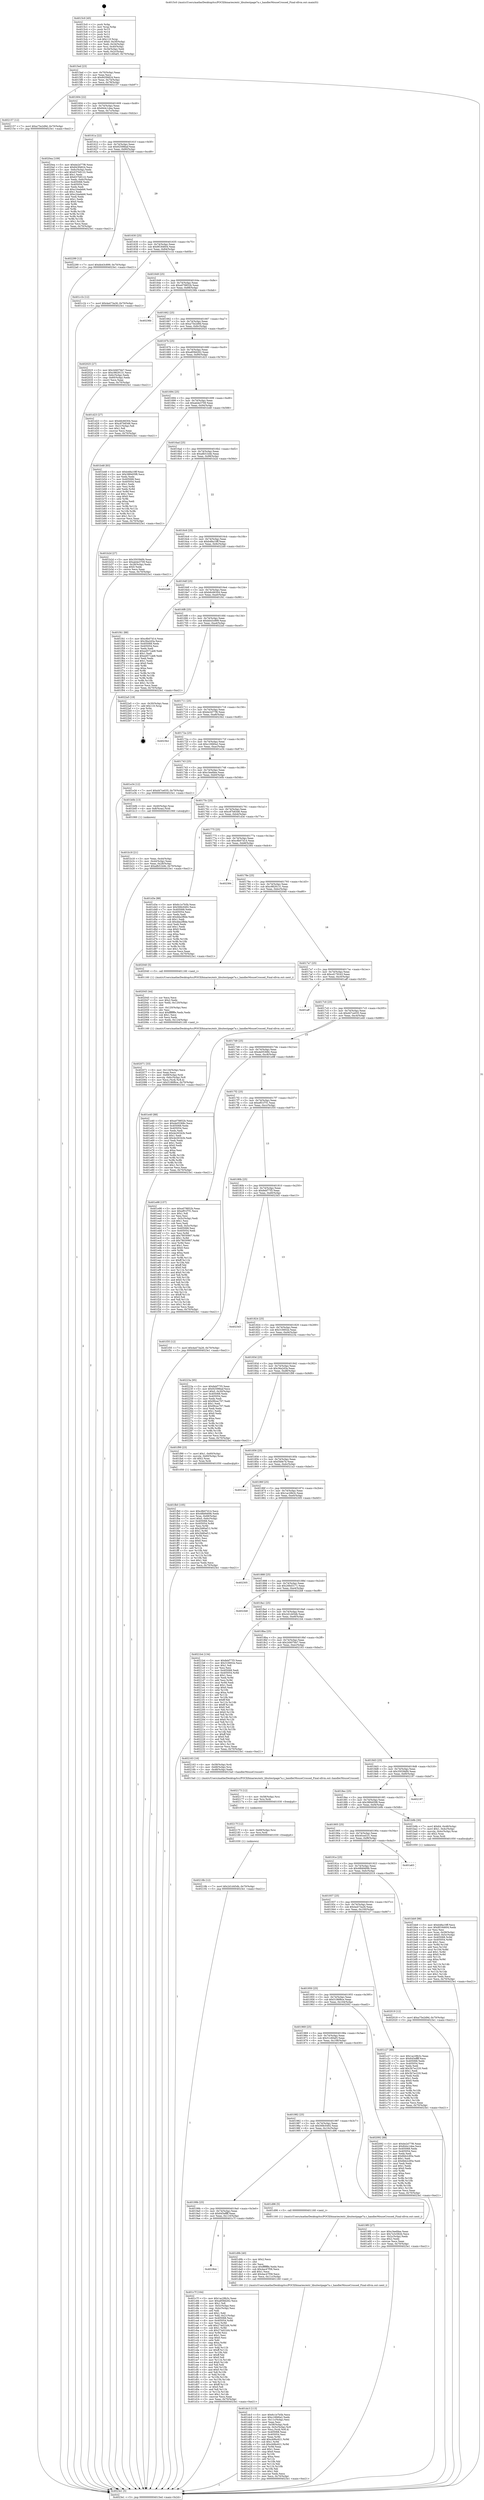 digraph "0x4015c0" {
  label = "0x4015c0 (/mnt/c/Users/mathe/Desktop/tcc/POCII/binaries/extr_libuitestpage7a.c_handlerMouseCrossed_Final-ollvm.out::main(0))"
  labelloc = "t"
  node[shape=record]

  Entry [label="",width=0.3,height=0.3,shape=circle,fillcolor=black,style=filled]
  "0x4015ed" [label="{
     0x4015ed [23]\l
     | [instrs]\l
     &nbsp;&nbsp;0x4015ed \<+3\>: mov -0x70(%rbp),%eax\l
     &nbsp;&nbsp;0x4015f0 \<+2\>: mov %eax,%ecx\l
     &nbsp;&nbsp;0x4015f2 \<+6\>: sub $0x843f4824,%ecx\l
     &nbsp;&nbsp;0x4015f8 \<+3\>: mov %eax,-0x74(%rbp)\l
     &nbsp;&nbsp;0x4015fb \<+3\>: mov %ecx,-0x78(%rbp)\l
     &nbsp;&nbsp;0x4015fe \<+6\>: je 0000000000402157 \<main+0xb97\>\l
  }"]
  "0x402157" [label="{
     0x402157 [12]\l
     | [instrs]\l
     &nbsp;&nbsp;0x402157 \<+7\>: movl $0xa75e2d9d,-0x70(%rbp)\l
     &nbsp;&nbsp;0x40215e \<+5\>: jmp 00000000004023e1 \<main+0xe21\>\l
  }"]
  "0x401604" [label="{
     0x401604 [22]\l
     | [instrs]\l
     &nbsp;&nbsp;0x401604 \<+5\>: jmp 0000000000401609 \<main+0x49\>\l
     &nbsp;&nbsp;0x401609 \<+3\>: mov -0x74(%rbp),%eax\l
     &nbsp;&nbsp;0x40160c \<+5\>: sub $0x844c1dea,%eax\l
     &nbsp;&nbsp;0x401611 \<+3\>: mov %eax,-0x7c(%rbp)\l
     &nbsp;&nbsp;0x401614 \<+6\>: je 00000000004020ea \<main+0xb2a\>\l
  }"]
  Exit [label="",width=0.3,height=0.3,shape=circle,fillcolor=black,style=filled,peripheries=2]
  "0x4020ea" [label="{
     0x4020ea [109]\l
     | [instrs]\l
     &nbsp;&nbsp;0x4020ea \<+5\>: mov $0xbe2d77f6,%eax\l
     &nbsp;&nbsp;0x4020ef \<+5\>: mov $0x843f4824,%ecx\l
     &nbsp;&nbsp;0x4020f4 \<+3\>: mov -0x6c(%rbp),%edx\l
     &nbsp;&nbsp;0x4020f7 \<+6\>: add $0x637b9122,%edx\l
     &nbsp;&nbsp;0x4020fd \<+3\>: add $0x1,%edx\l
     &nbsp;&nbsp;0x402100 \<+6\>: sub $0x637b9122,%edx\l
     &nbsp;&nbsp;0x402106 \<+3\>: mov %edx,-0x6c(%rbp)\l
     &nbsp;&nbsp;0x402109 \<+7\>: mov 0x405068,%edx\l
     &nbsp;&nbsp;0x402110 \<+7\>: mov 0x405054,%esi\l
     &nbsp;&nbsp;0x402117 \<+2\>: mov %edx,%edi\l
     &nbsp;&nbsp;0x402119 \<+6\>: sub $0xc24adeb6,%edi\l
     &nbsp;&nbsp;0x40211f \<+3\>: sub $0x1,%edi\l
     &nbsp;&nbsp;0x402122 \<+6\>: add $0xc24adeb6,%edi\l
     &nbsp;&nbsp;0x402128 \<+3\>: imul %edi,%edx\l
     &nbsp;&nbsp;0x40212b \<+3\>: and $0x1,%edx\l
     &nbsp;&nbsp;0x40212e \<+3\>: cmp $0x0,%edx\l
     &nbsp;&nbsp;0x402131 \<+4\>: sete %r8b\l
     &nbsp;&nbsp;0x402135 \<+3\>: cmp $0xa,%esi\l
     &nbsp;&nbsp;0x402138 \<+4\>: setl %r9b\l
     &nbsp;&nbsp;0x40213c \<+3\>: mov %r8b,%r10b\l
     &nbsp;&nbsp;0x40213f \<+3\>: and %r9b,%r10b\l
     &nbsp;&nbsp;0x402142 \<+3\>: xor %r9b,%r8b\l
     &nbsp;&nbsp;0x402145 \<+3\>: or %r8b,%r10b\l
     &nbsp;&nbsp;0x402148 \<+4\>: test $0x1,%r10b\l
     &nbsp;&nbsp;0x40214c \<+3\>: cmovne %ecx,%eax\l
     &nbsp;&nbsp;0x40214f \<+3\>: mov %eax,-0x70(%rbp)\l
     &nbsp;&nbsp;0x402152 \<+5\>: jmp 00000000004023e1 \<main+0xe21\>\l
  }"]
  "0x40161a" [label="{
     0x40161a [22]\l
     | [instrs]\l
     &nbsp;&nbsp;0x40161a \<+5\>: jmp 000000000040161f \<main+0x5f\>\l
     &nbsp;&nbsp;0x40161f \<+3\>: mov -0x74(%rbp),%eax\l
     &nbsp;&nbsp;0x401622 \<+5\>: sub $0x92598baf,%eax\l
     &nbsp;&nbsp;0x401627 \<+3\>: mov %eax,-0x80(%rbp)\l
     &nbsp;&nbsp;0x40162a \<+6\>: je 0000000000402299 \<main+0xcd9\>\l
  }"]
  "0x40218b" [label="{
     0x40218b [12]\l
     | [instrs]\l
     &nbsp;&nbsp;0x40218b \<+7\>: movl $0x2d1d45db,-0x70(%rbp)\l
     &nbsp;&nbsp;0x402192 \<+5\>: jmp 00000000004023e1 \<main+0xe21\>\l
  }"]
  "0x402299" [label="{
     0x402299 [12]\l
     | [instrs]\l
     &nbsp;&nbsp;0x402299 \<+7\>: movl $0xbb43c899,-0x70(%rbp)\l
     &nbsp;&nbsp;0x4022a0 \<+5\>: jmp 00000000004023e1 \<main+0xe21\>\l
  }"]
  "0x401630" [label="{
     0x401630 [25]\l
     | [instrs]\l
     &nbsp;&nbsp;0x401630 \<+5\>: jmp 0000000000401635 \<main+0x75\>\l
     &nbsp;&nbsp;0x401635 \<+3\>: mov -0x74(%rbp),%eax\l
     &nbsp;&nbsp;0x401638 \<+5\>: sub $0x9f184604,%eax\l
     &nbsp;&nbsp;0x40163d \<+6\>: mov %eax,-0x84(%rbp)\l
     &nbsp;&nbsp;0x401643 \<+6\>: je 0000000000401c1b \<main+0x65b\>\l
  }"]
  "0x40217f" [label="{
     0x40217f [12]\l
     | [instrs]\l
     &nbsp;&nbsp;0x40217f \<+4\>: mov -0x68(%rbp),%rsi\l
     &nbsp;&nbsp;0x402183 \<+3\>: mov %rsi,%rdi\l
     &nbsp;&nbsp;0x402186 \<+5\>: call 0000000000401030 \<free@plt\>\l
     | [calls]\l
     &nbsp;&nbsp;0x401030 \{1\} (unknown)\l
  }"]
  "0x401c1b" [label="{
     0x401c1b [12]\l
     | [instrs]\l
     &nbsp;&nbsp;0x401c1b \<+7\>: movl $0x4a473a26,-0x70(%rbp)\l
     &nbsp;&nbsp;0x401c22 \<+5\>: jmp 00000000004023e1 \<main+0xe21\>\l
  }"]
  "0x401649" [label="{
     0x401649 [25]\l
     | [instrs]\l
     &nbsp;&nbsp;0x401649 \<+5\>: jmp 000000000040164e \<main+0x8e\>\l
     &nbsp;&nbsp;0x40164e \<+3\>: mov -0x74(%rbp),%eax\l
     &nbsp;&nbsp;0x401651 \<+5\>: sub $0xa078852b,%eax\l
     &nbsp;&nbsp;0x401656 \<+6\>: mov %eax,-0x88(%rbp)\l
     &nbsp;&nbsp;0x40165c \<+6\>: je 000000000040236b \<main+0xdab\>\l
  }"]
  "0x402173" [label="{
     0x402173 [12]\l
     | [instrs]\l
     &nbsp;&nbsp;0x402173 \<+4\>: mov -0x58(%rbp),%rsi\l
     &nbsp;&nbsp;0x402177 \<+3\>: mov %rsi,%rdi\l
     &nbsp;&nbsp;0x40217a \<+5\>: call 0000000000401030 \<free@plt\>\l
     | [calls]\l
     &nbsp;&nbsp;0x401030 \{1\} (unknown)\l
  }"]
  "0x40236b" [label="{
     0x40236b\l
  }", style=dashed]
  "0x401662" [label="{
     0x401662 [25]\l
     | [instrs]\l
     &nbsp;&nbsp;0x401662 \<+5\>: jmp 0000000000401667 \<main+0xa7\>\l
     &nbsp;&nbsp;0x401667 \<+3\>: mov -0x74(%rbp),%eax\l
     &nbsp;&nbsp;0x40166a \<+5\>: sub $0xa75e2d9d,%eax\l
     &nbsp;&nbsp;0x40166f \<+6\>: mov %eax,-0x8c(%rbp)\l
     &nbsp;&nbsp;0x401675 \<+6\>: je 0000000000402025 \<main+0xa65\>\l
  }"]
  "0x402071" [label="{
     0x402071 [33]\l
     | [instrs]\l
     &nbsp;&nbsp;0x402071 \<+6\>: mov -0x124(%rbp),%ecx\l
     &nbsp;&nbsp;0x402077 \<+3\>: imul %eax,%ecx\l
     &nbsp;&nbsp;0x40207a \<+4\>: mov -0x68(%rbp),%rdi\l
     &nbsp;&nbsp;0x40207e \<+4\>: movslq -0x6c(%rbp),%r8\l
     &nbsp;&nbsp;0x402082 \<+4\>: mov %ecx,(%rdi,%r8,4)\l
     &nbsp;&nbsp;0x402086 \<+7\>: movl $0x5186f6ce,-0x70(%rbp)\l
     &nbsp;&nbsp;0x40208d \<+5\>: jmp 00000000004023e1 \<main+0xe21\>\l
  }"]
  "0x402025" [label="{
     0x402025 [27]\l
     | [instrs]\l
     &nbsp;&nbsp;0x402025 \<+5\>: mov $0x2d407bb7,%eax\l
     &nbsp;&nbsp;0x40202a \<+5\>: mov $0xc9829131,%ecx\l
     &nbsp;&nbsp;0x40202f \<+3\>: mov -0x6c(%rbp),%edx\l
     &nbsp;&nbsp;0x402032 \<+3\>: cmp -0x60(%rbp),%edx\l
     &nbsp;&nbsp;0x402035 \<+3\>: cmovl %ecx,%eax\l
     &nbsp;&nbsp;0x402038 \<+3\>: mov %eax,-0x70(%rbp)\l
     &nbsp;&nbsp;0x40203b \<+5\>: jmp 00000000004023e1 \<main+0xe21\>\l
  }"]
  "0x40167b" [label="{
     0x40167b [25]\l
     | [instrs]\l
     &nbsp;&nbsp;0x40167b \<+5\>: jmp 0000000000401680 \<main+0xc0\>\l
     &nbsp;&nbsp;0x401680 \<+3\>: mov -0x74(%rbp),%eax\l
     &nbsp;&nbsp;0x401683 \<+5\>: sub $0xa858d262,%eax\l
     &nbsp;&nbsp;0x401688 \<+6\>: mov %eax,-0x90(%rbp)\l
     &nbsp;&nbsp;0x40168e \<+6\>: je 0000000000401d23 \<main+0x763\>\l
  }"]
  "0x402045" [label="{
     0x402045 [44]\l
     | [instrs]\l
     &nbsp;&nbsp;0x402045 \<+2\>: xor %ecx,%ecx\l
     &nbsp;&nbsp;0x402047 \<+5\>: mov $0x2,%edx\l
     &nbsp;&nbsp;0x40204c \<+6\>: mov %edx,-0x120(%rbp)\l
     &nbsp;&nbsp;0x402052 \<+1\>: cltd\l
     &nbsp;&nbsp;0x402053 \<+6\>: mov -0x120(%rbp),%esi\l
     &nbsp;&nbsp;0x402059 \<+2\>: idiv %esi\l
     &nbsp;&nbsp;0x40205b \<+6\>: imul $0xfffffffe,%edx,%edx\l
     &nbsp;&nbsp;0x402061 \<+3\>: sub $0x1,%ecx\l
     &nbsp;&nbsp;0x402064 \<+2\>: sub %ecx,%edx\l
     &nbsp;&nbsp;0x402066 \<+6\>: mov %edx,-0x124(%rbp)\l
     &nbsp;&nbsp;0x40206c \<+5\>: call 0000000000401160 \<next_i\>\l
     | [calls]\l
     &nbsp;&nbsp;0x401160 \{1\} (/mnt/c/Users/mathe/Desktop/tcc/POCII/binaries/extr_libuitestpage7a.c_handlerMouseCrossed_Final-ollvm.out::next_i)\l
  }"]
  "0x401d23" [label="{
     0x401d23 [27]\l
     | [instrs]\l
     &nbsp;&nbsp;0x401d23 \<+5\>: mov $0xb6c66304,%eax\l
     &nbsp;&nbsp;0x401d28 \<+5\>: mov $0xc87b83d6,%ecx\l
     &nbsp;&nbsp;0x401d2d \<+3\>: mov -0x21(%rbp),%dl\l
     &nbsp;&nbsp;0x401d30 \<+3\>: test $0x1,%dl\l
     &nbsp;&nbsp;0x401d33 \<+3\>: cmovne %ecx,%eax\l
     &nbsp;&nbsp;0x401d36 \<+3\>: mov %eax,-0x70(%rbp)\l
     &nbsp;&nbsp;0x401d39 \<+5\>: jmp 00000000004023e1 \<main+0xe21\>\l
  }"]
  "0x401694" [label="{
     0x401694 [25]\l
     | [instrs]\l
     &nbsp;&nbsp;0x401694 \<+5\>: jmp 0000000000401699 \<main+0xd9\>\l
     &nbsp;&nbsp;0x401699 \<+3\>: mov -0x74(%rbp),%eax\l
     &nbsp;&nbsp;0x40169c \<+5\>: sub $0xab4e3709,%eax\l
     &nbsp;&nbsp;0x4016a1 \<+6\>: mov %eax,-0x94(%rbp)\l
     &nbsp;&nbsp;0x4016a7 \<+6\>: je 0000000000401b48 \<main+0x588\>\l
  }"]
  "0x401fb0" [label="{
     0x401fb0 [105]\l
     | [instrs]\l
     &nbsp;&nbsp;0x401fb0 \<+5\>: mov $0xc8b07d14,%ecx\l
     &nbsp;&nbsp;0x401fb5 \<+5\>: mov $0x48b8469b,%edx\l
     &nbsp;&nbsp;0x401fba \<+4\>: mov %rax,-0x68(%rbp)\l
     &nbsp;&nbsp;0x401fbe \<+7\>: movl $0x0,-0x6c(%rbp)\l
     &nbsp;&nbsp;0x401fc5 \<+7\>: mov 0x405068,%esi\l
     &nbsp;&nbsp;0x401fcc \<+8\>: mov 0x405054,%r8d\l
     &nbsp;&nbsp;0x401fd4 \<+3\>: mov %esi,%r9d\l
     &nbsp;&nbsp;0x401fd7 \<+7\>: sub $0x2b80af12,%r9d\l
     &nbsp;&nbsp;0x401fde \<+4\>: sub $0x1,%r9d\l
     &nbsp;&nbsp;0x401fe2 \<+7\>: add $0x2b80af12,%r9d\l
     &nbsp;&nbsp;0x401fe9 \<+4\>: imul %r9d,%esi\l
     &nbsp;&nbsp;0x401fed \<+3\>: and $0x1,%esi\l
     &nbsp;&nbsp;0x401ff0 \<+3\>: cmp $0x0,%esi\l
     &nbsp;&nbsp;0x401ff3 \<+4\>: sete %r10b\l
     &nbsp;&nbsp;0x401ff7 \<+4\>: cmp $0xa,%r8d\l
     &nbsp;&nbsp;0x401ffb \<+4\>: setl %r11b\l
     &nbsp;&nbsp;0x401fff \<+3\>: mov %r10b,%bl\l
     &nbsp;&nbsp;0x402002 \<+3\>: and %r11b,%bl\l
     &nbsp;&nbsp;0x402005 \<+3\>: xor %r11b,%r10b\l
     &nbsp;&nbsp;0x402008 \<+3\>: or %r10b,%bl\l
     &nbsp;&nbsp;0x40200b \<+3\>: test $0x1,%bl\l
     &nbsp;&nbsp;0x40200e \<+3\>: cmovne %edx,%ecx\l
     &nbsp;&nbsp;0x402011 \<+3\>: mov %ecx,-0x70(%rbp)\l
     &nbsp;&nbsp;0x402014 \<+5\>: jmp 00000000004023e1 \<main+0xe21\>\l
  }"]
  "0x401b48" [label="{
     0x401b48 [83]\l
     | [instrs]\l
     &nbsp;&nbsp;0x401b48 \<+5\>: mov $0xb48a10ff,%eax\l
     &nbsp;&nbsp;0x401b4d \<+5\>: mov $0x388405f6,%ecx\l
     &nbsp;&nbsp;0x401b52 \<+2\>: xor %edx,%edx\l
     &nbsp;&nbsp;0x401b54 \<+7\>: mov 0x405068,%esi\l
     &nbsp;&nbsp;0x401b5b \<+7\>: mov 0x405054,%edi\l
     &nbsp;&nbsp;0x401b62 \<+3\>: sub $0x1,%edx\l
     &nbsp;&nbsp;0x401b65 \<+3\>: mov %esi,%r8d\l
     &nbsp;&nbsp;0x401b68 \<+3\>: add %edx,%r8d\l
     &nbsp;&nbsp;0x401b6b \<+4\>: imul %r8d,%esi\l
     &nbsp;&nbsp;0x401b6f \<+3\>: and $0x1,%esi\l
     &nbsp;&nbsp;0x401b72 \<+3\>: cmp $0x0,%esi\l
     &nbsp;&nbsp;0x401b75 \<+4\>: sete %r9b\l
     &nbsp;&nbsp;0x401b79 \<+3\>: cmp $0xa,%edi\l
     &nbsp;&nbsp;0x401b7c \<+4\>: setl %r10b\l
     &nbsp;&nbsp;0x401b80 \<+3\>: mov %r9b,%r11b\l
     &nbsp;&nbsp;0x401b83 \<+3\>: and %r10b,%r11b\l
     &nbsp;&nbsp;0x401b86 \<+3\>: xor %r10b,%r9b\l
     &nbsp;&nbsp;0x401b89 \<+3\>: or %r9b,%r11b\l
     &nbsp;&nbsp;0x401b8c \<+4\>: test $0x1,%r11b\l
     &nbsp;&nbsp;0x401b90 \<+3\>: cmovne %ecx,%eax\l
     &nbsp;&nbsp;0x401b93 \<+3\>: mov %eax,-0x70(%rbp)\l
     &nbsp;&nbsp;0x401b96 \<+5\>: jmp 00000000004023e1 \<main+0xe21\>\l
  }"]
  "0x4016ad" [label="{
     0x4016ad [25]\l
     | [instrs]\l
     &nbsp;&nbsp;0x4016ad \<+5\>: jmp 00000000004016b2 \<main+0xf2\>\l
     &nbsp;&nbsp;0x4016b2 \<+3\>: mov -0x74(%rbp),%eax\l
     &nbsp;&nbsp;0x4016b5 \<+5\>: sub $0xafb51b4b,%eax\l
     &nbsp;&nbsp;0x4016ba \<+6\>: mov %eax,-0x98(%rbp)\l
     &nbsp;&nbsp;0x4016c0 \<+6\>: je 0000000000401b2d \<main+0x56d\>\l
  }"]
  "0x401dc3" [label="{
     0x401dc3 [113]\l
     | [instrs]\l
     &nbsp;&nbsp;0x401dc3 \<+5\>: mov $0x6c1e7b5b,%ecx\l
     &nbsp;&nbsp;0x401dc8 \<+5\>: mov $0xc16fd0a2,%edx\l
     &nbsp;&nbsp;0x401dcd \<+6\>: mov -0x11c(%rbp),%esi\l
     &nbsp;&nbsp;0x401dd3 \<+3\>: imul %eax,%esi\l
     &nbsp;&nbsp;0x401dd6 \<+4\>: mov -0x58(%rbp),%rdi\l
     &nbsp;&nbsp;0x401dda \<+4\>: movslq -0x5c(%rbp),%r8\l
     &nbsp;&nbsp;0x401dde \<+4\>: mov %esi,(%rdi,%r8,4)\l
     &nbsp;&nbsp;0x401de2 \<+7\>: mov 0x405068,%eax\l
     &nbsp;&nbsp;0x401de9 \<+7\>: mov 0x405054,%esi\l
     &nbsp;&nbsp;0x401df0 \<+3\>: mov %eax,%r9d\l
     &nbsp;&nbsp;0x401df3 \<+7\>: add $0xcb9bc621,%r9d\l
     &nbsp;&nbsp;0x401dfa \<+4\>: sub $0x1,%r9d\l
     &nbsp;&nbsp;0x401dfe \<+7\>: sub $0xcb9bc621,%r9d\l
     &nbsp;&nbsp;0x401e05 \<+4\>: imul %r9d,%eax\l
     &nbsp;&nbsp;0x401e09 \<+3\>: and $0x1,%eax\l
     &nbsp;&nbsp;0x401e0c \<+3\>: cmp $0x0,%eax\l
     &nbsp;&nbsp;0x401e0f \<+4\>: sete %r10b\l
     &nbsp;&nbsp;0x401e13 \<+3\>: cmp $0xa,%esi\l
     &nbsp;&nbsp;0x401e16 \<+4\>: setl %r11b\l
     &nbsp;&nbsp;0x401e1a \<+3\>: mov %r10b,%bl\l
     &nbsp;&nbsp;0x401e1d \<+3\>: and %r11b,%bl\l
     &nbsp;&nbsp;0x401e20 \<+3\>: xor %r11b,%r10b\l
     &nbsp;&nbsp;0x401e23 \<+3\>: or %r10b,%bl\l
     &nbsp;&nbsp;0x401e26 \<+3\>: test $0x1,%bl\l
     &nbsp;&nbsp;0x401e29 \<+3\>: cmovne %edx,%ecx\l
     &nbsp;&nbsp;0x401e2c \<+3\>: mov %ecx,-0x70(%rbp)\l
     &nbsp;&nbsp;0x401e2f \<+5\>: jmp 00000000004023e1 \<main+0xe21\>\l
  }"]
  "0x401b2d" [label="{
     0x401b2d [27]\l
     | [instrs]\l
     &nbsp;&nbsp;0x401b2d \<+5\>: mov $0x35039df4,%eax\l
     &nbsp;&nbsp;0x401b32 \<+5\>: mov $0xab4e3709,%ecx\l
     &nbsp;&nbsp;0x401b37 \<+3\>: mov -0x28(%rbp),%edx\l
     &nbsp;&nbsp;0x401b3a \<+3\>: cmp $0x0,%edx\l
     &nbsp;&nbsp;0x401b3d \<+3\>: cmove %ecx,%eax\l
     &nbsp;&nbsp;0x401b40 \<+3\>: mov %eax,-0x70(%rbp)\l
     &nbsp;&nbsp;0x401b43 \<+5\>: jmp 00000000004023e1 \<main+0xe21\>\l
  }"]
  "0x4016c6" [label="{
     0x4016c6 [25]\l
     | [instrs]\l
     &nbsp;&nbsp;0x4016c6 \<+5\>: jmp 00000000004016cb \<main+0x10b\>\l
     &nbsp;&nbsp;0x4016cb \<+3\>: mov -0x74(%rbp),%eax\l
     &nbsp;&nbsp;0x4016ce \<+5\>: sub $0xb48a10ff,%eax\l
     &nbsp;&nbsp;0x4016d3 \<+6\>: mov %eax,-0x9c(%rbp)\l
     &nbsp;&nbsp;0x4016d9 \<+6\>: je 00000000004022d0 \<main+0xd10\>\l
  }"]
  "0x401d9b" [label="{
     0x401d9b [40]\l
     | [instrs]\l
     &nbsp;&nbsp;0x401d9b \<+5\>: mov $0x2,%ecx\l
     &nbsp;&nbsp;0x401da0 \<+1\>: cltd\l
     &nbsp;&nbsp;0x401da1 \<+2\>: idiv %ecx\l
     &nbsp;&nbsp;0x401da3 \<+6\>: imul $0xfffffffe,%edx,%ecx\l
     &nbsp;&nbsp;0x401da9 \<+6\>: sub $0x4ac47f58,%ecx\l
     &nbsp;&nbsp;0x401daf \<+3\>: add $0x1,%ecx\l
     &nbsp;&nbsp;0x401db2 \<+6\>: add $0x4ac47f58,%ecx\l
     &nbsp;&nbsp;0x401db8 \<+6\>: mov %ecx,-0x11c(%rbp)\l
     &nbsp;&nbsp;0x401dbe \<+5\>: call 0000000000401160 \<next_i\>\l
     | [calls]\l
     &nbsp;&nbsp;0x401160 \{1\} (/mnt/c/Users/mathe/Desktop/tcc/POCII/binaries/extr_libuitestpage7a.c_handlerMouseCrossed_Final-ollvm.out::next_i)\l
  }"]
  "0x4022d0" [label="{
     0x4022d0\l
  }", style=dashed]
  "0x4016df" [label="{
     0x4016df [25]\l
     | [instrs]\l
     &nbsp;&nbsp;0x4016df \<+5\>: jmp 00000000004016e4 \<main+0x124\>\l
     &nbsp;&nbsp;0x4016e4 \<+3\>: mov -0x74(%rbp),%eax\l
     &nbsp;&nbsp;0x4016e7 \<+5\>: sub $0xb6c66304,%eax\l
     &nbsp;&nbsp;0x4016ec \<+6\>: mov %eax,-0xa0(%rbp)\l
     &nbsp;&nbsp;0x4016f2 \<+6\>: je 0000000000401f41 \<main+0x981\>\l
  }"]
  "0x4019b4" [label="{
     0x4019b4\l
  }", style=dashed]
  "0x401f41" [label="{
     0x401f41 [88]\l
     | [instrs]\l
     &nbsp;&nbsp;0x401f41 \<+5\>: mov $0xc8b07d14,%eax\l
     &nbsp;&nbsp;0x401f46 \<+5\>: mov $0x36a2d3a,%ecx\l
     &nbsp;&nbsp;0x401f4b \<+7\>: mov 0x405068,%edx\l
     &nbsp;&nbsp;0x401f52 \<+7\>: mov 0x405054,%esi\l
     &nbsp;&nbsp;0x401f59 \<+2\>: mov %edx,%edi\l
     &nbsp;&nbsp;0x401f5b \<+6\>: add $0xed571ab8,%edi\l
     &nbsp;&nbsp;0x401f61 \<+3\>: sub $0x1,%edi\l
     &nbsp;&nbsp;0x401f64 \<+6\>: sub $0xed571ab8,%edi\l
     &nbsp;&nbsp;0x401f6a \<+3\>: imul %edi,%edx\l
     &nbsp;&nbsp;0x401f6d \<+3\>: and $0x1,%edx\l
     &nbsp;&nbsp;0x401f70 \<+3\>: cmp $0x0,%edx\l
     &nbsp;&nbsp;0x401f73 \<+4\>: sete %r8b\l
     &nbsp;&nbsp;0x401f77 \<+3\>: cmp $0xa,%esi\l
     &nbsp;&nbsp;0x401f7a \<+4\>: setl %r9b\l
     &nbsp;&nbsp;0x401f7e \<+3\>: mov %r8b,%r10b\l
     &nbsp;&nbsp;0x401f81 \<+3\>: and %r9b,%r10b\l
     &nbsp;&nbsp;0x401f84 \<+3\>: xor %r9b,%r8b\l
     &nbsp;&nbsp;0x401f87 \<+3\>: or %r8b,%r10b\l
     &nbsp;&nbsp;0x401f8a \<+4\>: test $0x1,%r10b\l
     &nbsp;&nbsp;0x401f8e \<+3\>: cmovne %ecx,%eax\l
     &nbsp;&nbsp;0x401f91 \<+3\>: mov %eax,-0x70(%rbp)\l
     &nbsp;&nbsp;0x401f94 \<+5\>: jmp 00000000004023e1 \<main+0xe21\>\l
  }"]
  "0x4016f8" [label="{
     0x4016f8 [25]\l
     | [instrs]\l
     &nbsp;&nbsp;0x4016f8 \<+5\>: jmp 00000000004016fd \<main+0x13d\>\l
     &nbsp;&nbsp;0x4016fd \<+3\>: mov -0x74(%rbp),%eax\l
     &nbsp;&nbsp;0x401700 \<+5\>: sub $0xbb43c899,%eax\l
     &nbsp;&nbsp;0x401705 \<+6\>: mov %eax,-0xa4(%rbp)\l
     &nbsp;&nbsp;0x40170b \<+6\>: je 00000000004022a5 \<main+0xce5\>\l
  }"]
  "0x401c7f" [label="{
     0x401c7f [164]\l
     | [instrs]\l
     &nbsp;&nbsp;0x401c7f \<+5\>: mov $0x1ac28b3c,%eax\l
     &nbsp;&nbsp;0x401c84 \<+5\>: mov $0xa858d262,%ecx\l
     &nbsp;&nbsp;0x401c89 \<+2\>: mov $0x1,%dl\l
     &nbsp;&nbsp;0x401c8b \<+3\>: mov -0x5c(%rbp),%esi\l
     &nbsp;&nbsp;0x401c8e \<+3\>: cmp -0x4c(%rbp),%esi\l
     &nbsp;&nbsp;0x401c91 \<+4\>: setl %dil\l
     &nbsp;&nbsp;0x401c95 \<+4\>: and $0x1,%dil\l
     &nbsp;&nbsp;0x401c99 \<+4\>: mov %dil,-0x21(%rbp)\l
     &nbsp;&nbsp;0x401c9d \<+7\>: mov 0x405068,%esi\l
     &nbsp;&nbsp;0x401ca4 \<+8\>: mov 0x405054,%r8d\l
     &nbsp;&nbsp;0x401cac \<+3\>: mov %esi,%r9d\l
     &nbsp;&nbsp;0x401caf \<+7\>: add $0x274d22d4,%r9d\l
     &nbsp;&nbsp;0x401cb6 \<+4\>: sub $0x1,%r9d\l
     &nbsp;&nbsp;0x401cba \<+7\>: sub $0x274d22d4,%r9d\l
     &nbsp;&nbsp;0x401cc1 \<+4\>: imul %r9d,%esi\l
     &nbsp;&nbsp;0x401cc5 \<+3\>: and $0x1,%esi\l
     &nbsp;&nbsp;0x401cc8 \<+3\>: cmp $0x0,%esi\l
     &nbsp;&nbsp;0x401ccb \<+4\>: sete %dil\l
     &nbsp;&nbsp;0x401ccf \<+4\>: cmp $0xa,%r8d\l
     &nbsp;&nbsp;0x401cd3 \<+4\>: setl %r10b\l
     &nbsp;&nbsp;0x401cd7 \<+3\>: mov %dil,%r11b\l
     &nbsp;&nbsp;0x401cda \<+4\>: xor $0xff,%r11b\l
     &nbsp;&nbsp;0x401cde \<+3\>: mov %r10b,%bl\l
     &nbsp;&nbsp;0x401ce1 \<+3\>: xor $0xff,%bl\l
     &nbsp;&nbsp;0x401ce4 \<+3\>: xor $0x0,%dl\l
     &nbsp;&nbsp;0x401ce7 \<+3\>: mov %r11b,%r14b\l
     &nbsp;&nbsp;0x401cea \<+4\>: and $0x0,%r14b\l
     &nbsp;&nbsp;0x401cee \<+3\>: and %dl,%dil\l
     &nbsp;&nbsp;0x401cf1 \<+3\>: mov %bl,%r15b\l
     &nbsp;&nbsp;0x401cf4 \<+4\>: and $0x0,%r15b\l
     &nbsp;&nbsp;0x401cf8 \<+3\>: and %dl,%r10b\l
     &nbsp;&nbsp;0x401cfb \<+3\>: or %dil,%r14b\l
     &nbsp;&nbsp;0x401cfe \<+3\>: or %r10b,%r15b\l
     &nbsp;&nbsp;0x401d01 \<+3\>: xor %r15b,%r14b\l
     &nbsp;&nbsp;0x401d04 \<+3\>: or %bl,%r11b\l
     &nbsp;&nbsp;0x401d07 \<+4\>: xor $0xff,%r11b\l
     &nbsp;&nbsp;0x401d0b \<+3\>: or $0x0,%dl\l
     &nbsp;&nbsp;0x401d0e \<+3\>: and %dl,%r11b\l
     &nbsp;&nbsp;0x401d11 \<+3\>: or %r11b,%r14b\l
     &nbsp;&nbsp;0x401d14 \<+4\>: test $0x1,%r14b\l
     &nbsp;&nbsp;0x401d18 \<+3\>: cmovne %ecx,%eax\l
     &nbsp;&nbsp;0x401d1b \<+3\>: mov %eax,-0x70(%rbp)\l
     &nbsp;&nbsp;0x401d1e \<+5\>: jmp 00000000004023e1 \<main+0xe21\>\l
  }"]
  "0x4022a5" [label="{
     0x4022a5 [19]\l
     | [instrs]\l
     &nbsp;&nbsp;0x4022a5 \<+3\>: mov -0x30(%rbp),%eax\l
     &nbsp;&nbsp;0x4022a8 \<+7\>: add $0x110,%rsp\l
     &nbsp;&nbsp;0x4022af \<+1\>: pop %rbx\l
     &nbsp;&nbsp;0x4022b0 \<+2\>: pop %r12\l
     &nbsp;&nbsp;0x4022b2 \<+2\>: pop %r14\l
     &nbsp;&nbsp;0x4022b4 \<+2\>: pop %r15\l
     &nbsp;&nbsp;0x4022b6 \<+1\>: pop %rbp\l
     &nbsp;&nbsp;0x4022b7 \<+1\>: ret\l
  }"]
  "0x401711" [label="{
     0x401711 [25]\l
     | [instrs]\l
     &nbsp;&nbsp;0x401711 \<+5\>: jmp 0000000000401716 \<main+0x156\>\l
     &nbsp;&nbsp;0x401716 \<+3\>: mov -0x74(%rbp),%eax\l
     &nbsp;&nbsp;0x401719 \<+5\>: sub $0xbe2d77f6,%eax\l
     &nbsp;&nbsp;0x40171e \<+6\>: mov %eax,-0xa8(%rbp)\l
     &nbsp;&nbsp;0x401724 \<+6\>: je 00000000004023b2 \<main+0xdf2\>\l
  }"]
  "0x40199b" [label="{
     0x40199b [25]\l
     | [instrs]\l
     &nbsp;&nbsp;0x40199b \<+5\>: jmp 00000000004019a0 \<main+0x3e0\>\l
     &nbsp;&nbsp;0x4019a0 \<+3\>: mov -0x74(%rbp),%eax\l
     &nbsp;&nbsp;0x4019a3 \<+5\>: sub $0x645effff,%eax\l
     &nbsp;&nbsp;0x4019a8 \<+6\>: mov %eax,-0x110(%rbp)\l
     &nbsp;&nbsp;0x4019ae \<+6\>: je 0000000000401c7f \<main+0x6bf\>\l
  }"]
  "0x4023b2" [label="{
     0x4023b2\l
  }", style=dashed]
  "0x40172a" [label="{
     0x40172a [25]\l
     | [instrs]\l
     &nbsp;&nbsp;0x40172a \<+5\>: jmp 000000000040172f \<main+0x16f\>\l
     &nbsp;&nbsp;0x40172f \<+3\>: mov -0x74(%rbp),%eax\l
     &nbsp;&nbsp;0x401732 \<+5\>: sub $0xc16fd0a2,%eax\l
     &nbsp;&nbsp;0x401737 \<+6\>: mov %eax,-0xac(%rbp)\l
     &nbsp;&nbsp;0x40173d \<+6\>: je 0000000000401e34 \<main+0x874\>\l
  }"]
  "0x401d96" [label="{
     0x401d96 [5]\l
     | [instrs]\l
     &nbsp;&nbsp;0x401d96 \<+5\>: call 0000000000401160 \<next_i\>\l
     | [calls]\l
     &nbsp;&nbsp;0x401160 \{1\} (/mnt/c/Users/mathe/Desktop/tcc/POCII/binaries/extr_libuitestpage7a.c_handlerMouseCrossed_Final-ollvm.out::next_i)\l
  }"]
  "0x401e34" [label="{
     0x401e34 [12]\l
     | [instrs]\l
     &nbsp;&nbsp;0x401e34 \<+7\>: movl $0xd47ce035,-0x70(%rbp)\l
     &nbsp;&nbsp;0x401e3b \<+5\>: jmp 00000000004023e1 \<main+0xe21\>\l
  }"]
  "0x401743" [label="{
     0x401743 [25]\l
     | [instrs]\l
     &nbsp;&nbsp;0x401743 \<+5\>: jmp 0000000000401748 \<main+0x188\>\l
     &nbsp;&nbsp;0x401748 \<+3\>: mov -0x74(%rbp),%eax\l
     &nbsp;&nbsp;0x40174b \<+5\>: sub $0xc3eefdee,%eax\l
     &nbsp;&nbsp;0x401750 \<+6\>: mov %eax,-0xb0(%rbp)\l
     &nbsp;&nbsp;0x401756 \<+6\>: je 0000000000401b0b \<main+0x54b\>\l
  }"]
  "0x401bb9" [label="{
     0x401bb9 [98]\l
     | [instrs]\l
     &nbsp;&nbsp;0x401bb9 \<+5\>: mov $0xb48a10ff,%ecx\l
     &nbsp;&nbsp;0x401bbe \<+5\>: mov $0x9f184604,%edx\l
     &nbsp;&nbsp;0x401bc3 \<+2\>: xor %esi,%esi\l
     &nbsp;&nbsp;0x401bc5 \<+4\>: mov %rax,-0x58(%rbp)\l
     &nbsp;&nbsp;0x401bc9 \<+7\>: movl $0x0,-0x5c(%rbp)\l
     &nbsp;&nbsp;0x401bd0 \<+8\>: mov 0x405068,%r8d\l
     &nbsp;&nbsp;0x401bd8 \<+8\>: mov 0x405054,%r9d\l
     &nbsp;&nbsp;0x401be0 \<+3\>: sub $0x1,%esi\l
     &nbsp;&nbsp;0x401be3 \<+3\>: mov %r8d,%r10d\l
     &nbsp;&nbsp;0x401be6 \<+3\>: add %esi,%r10d\l
     &nbsp;&nbsp;0x401be9 \<+4\>: imul %r10d,%r8d\l
     &nbsp;&nbsp;0x401bed \<+4\>: and $0x1,%r8d\l
     &nbsp;&nbsp;0x401bf1 \<+4\>: cmp $0x0,%r8d\l
     &nbsp;&nbsp;0x401bf5 \<+4\>: sete %r11b\l
     &nbsp;&nbsp;0x401bf9 \<+4\>: cmp $0xa,%r9d\l
     &nbsp;&nbsp;0x401bfd \<+3\>: setl %bl\l
     &nbsp;&nbsp;0x401c00 \<+3\>: mov %r11b,%r14b\l
     &nbsp;&nbsp;0x401c03 \<+3\>: and %bl,%r14b\l
     &nbsp;&nbsp;0x401c06 \<+3\>: xor %bl,%r11b\l
     &nbsp;&nbsp;0x401c09 \<+3\>: or %r11b,%r14b\l
     &nbsp;&nbsp;0x401c0c \<+4\>: test $0x1,%r14b\l
     &nbsp;&nbsp;0x401c10 \<+3\>: cmovne %edx,%ecx\l
     &nbsp;&nbsp;0x401c13 \<+3\>: mov %ecx,-0x70(%rbp)\l
     &nbsp;&nbsp;0x401c16 \<+5\>: jmp 00000000004023e1 \<main+0xe21\>\l
  }"]
  "0x401b0b" [label="{
     0x401b0b [13]\l
     | [instrs]\l
     &nbsp;&nbsp;0x401b0b \<+4\>: mov -0x40(%rbp),%rax\l
     &nbsp;&nbsp;0x401b0f \<+4\>: mov 0x8(%rax),%rdi\l
     &nbsp;&nbsp;0x401b13 \<+5\>: call 0000000000401060 \<atoi@plt\>\l
     | [calls]\l
     &nbsp;&nbsp;0x401060 \{1\} (unknown)\l
  }"]
  "0x40175c" [label="{
     0x40175c [25]\l
     | [instrs]\l
     &nbsp;&nbsp;0x40175c \<+5\>: jmp 0000000000401761 \<main+0x1a1\>\l
     &nbsp;&nbsp;0x401761 \<+3\>: mov -0x74(%rbp),%eax\l
     &nbsp;&nbsp;0x401764 \<+5\>: sub $0xc87b83d6,%eax\l
     &nbsp;&nbsp;0x401769 \<+6\>: mov %eax,-0xb4(%rbp)\l
     &nbsp;&nbsp;0x40176f \<+6\>: je 0000000000401d3e \<main+0x77e\>\l
  }"]
  "0x401b18" [label="{
     0x401b18 [21]\l
     | [instrs]\l
     &nbsp;&nbsp;0x401b18 \<+3\>: mov %eax,-0x44(%rbp)\l
     &nbsp;&nbsp;0x401b1b \<+3\>: mov -0x44(%rbp),%eax\l
     &nbsp;&nbsp;0x401b1e \<+3\>: mov %eax,-0x28(%rbp)\l
     &nbsp;&nbsp;0x401b21 \<+7\>: movl $0xafb51b4b,-0x70(%rbp)\l
     &nbsp;&nbsp;0x401b28 \<+5\>: jmp 00000000004023e1 \<main+0xe21\>\l
  }"]
  "0x401d3e" [label="{
     0x401d3e [88]\l
     | [instrs]\l
     &nbsp;&nbsp;0x401d3e \<+5\>: mov $0x6c1e7b5b,%eax\l
     &nbsp;&nbsp;0x401d43 \<+5\>: mov $0x568c0492,%ecx\l
     &nbsp;&nbsp;0x401d48 \<+7\>: mov 0x405068,%edx\l
     &nbsp;&nbsp;0x401d4f \<+7\>: mov 0x405054,%esi\l
     &nbsp;&nbsp;0x401d56 \<+2\>: mov %edx,%edi\l
     &nbsp;&nbsp;0x401d58 \<+6\>: add $0xdda2f8de,%edi\l
     &nbsp;&nbsp;0x401d5e \<+3\>: sub $0x1,%edi\l
     &nbsp;&nbsp;0x401d61 \<+6\>: sub $0xdda2f8de,%edi\l
     &nbsp;&nbsp;0x401d67 \<+3\>: imul %edi,%edx\l
     &nbsp;&nbsp;0x401d6a \<+3\>: and $0x1,%edx\l
     &nbsp;&nbsp;0x401d6d \<+3\>: cmp $0x0,%edx\l
     &nbsp;&nbsp;0x401d70 \<+4\>: sete %r8b\l
     &nbsp;&nbsp;0x401d74 \<+3\>: cmp $0xa,%esi\l
     &nbsp;&nbsp;0x401d77 \<+4\>: setl %r9b\l
     &nbsp;&nbsp;0x401d7b \<+3\>: mov %r8b,%r10b\l
     &nbsp;&nbsp;0x401d7e \<+3\>: and %r9b,%r10b\l
     &nbsp;&nbsp;0x401d81 \<+3\>: xor %r9b,%r8b\l
     &nbsp;&nbsp;0x401d84 \<+3\>: or %r8b,%r10b\l
     &nbsp;&nbsp;0x401d87 \<+4\>: test $0x1,%r10b\l
     &nbsp;&nbsp;0x401d8b \<+3\>: cmovne %ecx,%eax\l
     &nbsp;&nbsp;0x401d8e \<+3\>: mov %eax,-0x70(%rbp)\l
     &nbsp;&nbsp;0x401d91 \<+5\>: jmp 00000000004023e1 \<main+0xe21\>\l
  }"]
  "0x401775" [label="{
     0x401775 [25]\l
     | [instrs]\l
     &nbsp;&nbsp;0x401775 \<+5\>: jmp 000000000040177a \<main+0x1ba\>\l
     &nbsp;&nbsp;0x40177a \<+3\>: mov -0x74(%rbp),%eax\l
     &nbsp;&nbsp;0x40177d \<+5\>: sub $0xc8b07d14,%eax\l
     &nbsp;&nbsp;0x401782 \<+6\>: mov %eax,-0xb8(%rbp)\l
     &nbsp;&nbsp;0x401788 \<+6\>: je 0000000000402384 \<main+0xdc4\>\l
  }"]
  "0x4015c0" [label="{
     0x4015c0 [45]\l
     | [instrs]\l
     &nbsp;&nbsp;0x4015c0 \<+1\>: push %rbp\l
     &nbsp;&nbsp;0x4015c1 \<+3\>: mov %rsp,%rbp\l
     &nbsp;&nbsp;0x4015c4 \<+2\>: push %r15\l
     &nbsp;&nbsp;0x4015c6 \<+2\>: push %r14\l
     &nbsp;&nbsp;0x4015c8 \<+2\>: push %r12\l
     &nbsp;&nbsp;0x4015ca \<+1\>: push %rbx\l
     &nbsp;&nbsp;0x4015cb \<+7\>: sub $0x110,%rsp\l
     &nbsp;&nbsp;0x4015d2 \<+7\>: movl $0x0,-0x30(%rbp)\l
     &nbsp;&nbsp;0x4015d9 \<+3\>: mov %edi,-0x34(%rbp)\l
     &nbsp;&nbsp;0x4015dc \<+4\>: mov %rsi,-0x40(%rbp)\l
     &nbsp;&nbsp;0x4015e0 \<+3\>: mov -0x34(%rbp),%edi\l
     &nbsp;&nbsp;0x4015e3 \<+3\>: mov %edi,-0x2c(%rbp)\l
     &nbsp;&nbsp;0x4015e6 \<+7\>: movl $0x51c60af3,-0x70(%rbp)\l
  }"]
  "0x402384" [label="{
     0x402384\l
  }", style=dashed]
  "0x40178e" [label="{
     0x40178e [25]\l
     | [instrs]\l
     &nbsp;&nbsp;0x40178e \<+5\>: jmp 0000000000401793 \<main+0x1d3\>\l
     &nbsp;&nbsp;0x401793 \<+3\>: mov -0x74(%rbp),%eax\l
     &nbsp;&nbsp;0x401796 \<+5\>: sub $0xc9829131,%eax\l
     &nbsp;&nbsp;0x40179b \<+6\>: mov %eax,-0xbc(%rbp)\l
     &nbsp;&nbsp;0x4017a1 \<+6\>: je 0000000000402040 \<main+0xa80\>\l
  }"]
  "0x4023e1" [label="{
     0x4023e1 [5]\l
     | [instrs]\l
     &nbsp;&nbsp;0x4023e1 \<+5\>: jmp 00000000004015ed \<main+0x2d\>\l
  }"]
  "0x402040" [label="{
     0x402040 [5]\l
     | [instrs]\l
     &nbsp;&nbsp;0x402040 \<+5\>: call 0000000000401160 \<next_i\>\l
     | [calls]\l
     &nbsp;&nbsp;0x401160 \{1\} (/mnt/c/Users/mathe/Desktop/tcc/POCII/binaries/extr_libuitestpage7a.c_handlerMouseCrossed_Final-ollvm.out::next_i)\l
  }"]
  "0x4017a7" [label="{
     0x4017a7 [25]\l
     | [instrs]\l
     &nbsp;&nbsp;0x4017a7 \<+5\>: jmp 00000000004017ac \<main+0x1ec\>\l
     &nbsp;&nbsp;0x4017ac \<+3\>: mov -0x74(%rbp),%eax\l
     &nbsp;&nbsp;0x4017af \<+5\>: sub $0xcd179243,%eax\l
     &nbsp;&nbsp;0x4017b4 \<+6\>: mov %eax,-0xc0(%rbp)\l
     &nbsp;&nbsp;0x4017ba \<+6\>: je 0000000000401aff \<main+0x53f\>\l
  }"]
  "0x401982" [label="{
     0x401982 [25]\l
     | [instrs]\l
     &nbsp;&nbsp;0x401982 \<+5\>: jmp 0000000000401987 \<main+0x3c7\>\l
     &nbsp;&nbsp;0x401987 \<+3\>: mov -0x74(%rbp),%eax\l
     &nbsp;&nbsp;0x40198a \<+5\>: sub $0x568c0492,%eax\l
     &nbsp;&nbsp;0x40198f \<+6\>: mov %eax,-0x10c(%rbp)\l
     &nbsp;&nbsp;0x401995 \<+6\>: je 0000000000401d96 \<main+0x7d6\>\l
  }"]
  "0x401aff" [label="{
     0x401aff\l
  }", style=dashed]
  "0x4017c0" [label="{
     0x4017c0 [25]\l
     | [instrs]\l
     &nbsp;&nbsp;0x4017c0 \<+5\>: jmp 00000000004017c5 \<main+0x205\>\l
     &nbsp;&nbsp;0x4017c5 \<+3\>: mov -0x74(%rbp),%eax\l
     &nbsp;&nbsp;0x4017c8 \<+5\>: sub $0xd47ce035,%eax\l
     &nbsp;&nbsp;0x4017cd \<+6\>: mov %eax,-0xc4(%rbp)\l
     &nbsp;&nbsp;0x4017d3 \<+6\>: je 0000000000401e40 \<main+0x880\>\l
  }"]
  "0x4019f0" [label="{
     0x4019f0 [27]\l
     | [instrs]\l
     &nbsp;&nbsp;0x4019f0 \<+5\>: mov $0xc3eefdee,%eax\l
     &nbsp;&nbsp;0x4019f5 \<+5\>: mov $0x7e3c582b,%ecx\l
     &nbsp;&nbsp;0x4019fa \<+3\>: mov -0x2c(%rbp),%edx\l
     &nbsp;&nbsp;0x4019fd \<+3\>: cmp $0x2,%edx\l
     &nbsp;&nbsp;0x401a00 \<+3\>: cmovne %ecx,%eax\l
     &nbsp;&nbsp;0x401a03 \<+3\>: mov %eax,-0x70(%rbp)\l
     &nbsp;&nbsp;0x401a06 \<+5\>: jmp 00000000004023e1 \<main+0xe21\>\l
  }"]
  "0x401e40" [label="{
     0x401e40 [88]\l
     | [instrs]\l
     &nbsp;&nbsp;0x401e40 \<+5\>: mov $0xa078852b,%eax\l
     &nbsp;&nbsp;0x401e45 \<+5\>: mov $0xde05368c,%ecx\l
     &nbsp;&nbsp;0x401e4a \<+7\>: mov 0x405068,%edx\l
     &nbsp;&nbsp;0x401e51 \<+7\>: mov 0x405054,%esi\l
     &nbsp;&nbsp;0x401e58 \<+2\>: mov %edx,%edi\l
     &nbsp;&nbsp;0x401e5a \<+6\>: sub $0x4e26342b,%edi\l
     &nbsp;&nbsp;0x401e60 \<+3\>: sub $0x1,%edi\l
     &nbsp;&nbsp;0x401e63 \<+6\>: add $0x4e26342b,%edi\l
     &nbsp;&nbsp;0x401e69 \<+3\>: imul %edi,%edx\l
     &nbsp;&nbsp;0x401e6c \<+3\>: and $0x1,%edx\l
     &nbsp;&nbsp;0x401e6f \<+3\>: cmp $0x0,%edx\l
     &nbsp;&nbsp;0x401e72 \<+4\>: sete %r8b\l
     &nbsp;&nbsp;0x401e76 \<+3\>: cmp $0xa,%esi\l
     &nbsp;&nbsp;0x401e79 \<+4\>: setl %r9b\l
     &nbsp;&nbsp;0x401e7d \<+3\>: mov %r8b,%r10b\l
     &nbsp;&nbsp;0x401e80 \<+3\>: and %r9b,%r10b\l
     &nbsp;&nbsp;0x401e83 \<+3\>: xor %r9b,%r8b\l
     &nbsp;&nbsp;0x401e86 \<+3\>: or %r8b,%r10b\l
     &nbsp;&nbsp;0x401e89 \<+4\>: test $0x1,%r10b\l
     &nbsp;&nbsp;0x401e8d \<+3\>: cmovne %ecx,%eax\l
     &nbsp;&nbsp;0x401e90 \<+3\>: mov %eax,-0x70(%rbp)\l
     &nbsp;&nbsp;0x401e93 \<+5\>: jmp 00000000004023e1 \<main+0xe21\>\l
  }"]
  "0x4017d9" [label="{
     0x4017d9 [25]\l
     | [instrs]\l
     &nbsp;&nbsp;0x4017d9 \<+5\>: jmp 00000000004017de \<main+0x21e\>\l
     &nbsp;&nbsp;0x4017de \<+3\>: mov -0x74(%rbp),%eax\l
     &nbsp;&nbsp;0x4017e1 \<+5\>: sub $0xde05368c,%eax\l
     &nbsp;&nbsp;0x4017e6 \<+6\>: mov %eax,-0xc8(%rbp)\l
     &nbsp;&nbsp;0x4017ec \<+6\>: je 0000000000401e98 \<main+0x8d8\>\l
  }"]
  "0x401969" [label="{
     0x401969 [25]\l
     | [instrs]\l
     &nbsp;&nbsp;0x401969 \<+5\>: jmp 000000000040196e \<main+0x3ae\>\l
     &nbsp;&nbsp;0x40196e \<+3\>: mov -0x74(%rbp),%eax\l
     &nbsp;&nbsp;0x401971 \<+5\>: sub $0x51c60af3,%eax\l
     &nbsp;&nbsp;0x401976 \<+6\>: mov %eax,-0x108(%rbp)\l
     &nbsp;&nbsp;0x40197c \<+6\>: je 00000000004019f0 \<main+0x430\>\l
  }"]
  "0x401e98" [label="{
     0x401e98 [157]\l
     | [instrs]\l
     &nbsp;&nbsp;0x401e98 \<+5\>: mov $0xa078852b,%eax\l
     &nbsp;&nbsp;0x401e9d \<+5\>: mov $0xef01f7f1,%ecx\l
     &nbsp;&nbsp;0x401ea2 \<+2\>: mov $0x1,%dl\l
     &nbsp;&nbsp;0x401ea4 \<+2\>: xor %esi,%esi\l
     &nbsp;&nbsp;0x401ea6 \<+3\>: mov -0x5c(%rbp),%edi\l
     &nbsp;&nbsp;0x401ea9 \<+3\>: sub $0x1,%esi\l
     &nbsp;&nbsp;0x401eac \<+2\>: sub %esi,%edi\l
     &nbsp;&nbsp;0x401eae \<+3\>: mov %edi,-0x5c(%rbp)\l
     &nbsp;&nbsp;0x401eb1 \<+7\>: mov 0x405068,%esi\l
     &nbsp;&nbsp;0x401eb8 \<+7\>: mov 0x405054,%edi\l
     &nbsp;&nbsp;0x401ebf \<+3\>: mov %esi,%r8d\l
     &nbsp;&nbsp;0x401ec2 \<+7\>: add $0x78030907,%r8d\l
     &nbsp;&nbsp;0x401ec9 \<+4\>: sub $0x1,%r8d\l
     &nbsp;&nbsp;0x401ecd \<+7\>: sub $0x78030907,%r8d\l
     &nbsp;&nbsp;0x401ed4 \<+4\>: imul %r8d,%esi\l
     &nbsp;&nbsp;0x401ed8 \<+3\>: and $0x1,%esi\l
     &nbsp;&nbsp;0x401edb \<+3\>: cmp $0x0,%esi\l
     &nbsp;&nbsp;0x401ede \<+4\>: sete %r9b\l
     &nbsp;&nbsp;0x401ee2 \<+3\>: cmp $0xa,%edi\l
     &nbsp;&nbsp;0x401ee5 \<+4\>: setl %r10b\l
     &nbsp;&nbsp;0x401ee9 \<+3\>: mov %r9b,%r11b\l
     &nbsp;&nbsp;0x401eec \<+4\>: xor $0xff,%r11b\l
     &nbsp;&nbsp;0x401ef0 \<+3\>: mov %r10b,%bl\l
     &nbsp;&nbsp;0x401ef3 \<+3\>: xor $0xff,%bl\l
     &nbsp;&nbsp;0x401ef6 \<+3\>: xor $0x0,%dl\l
     &nbsp;&nbsp;0x401ef9 \<+3\>: mov %r11b,%r14b\l
     &nbsp;&nbsp;0x401efc \<+4\>: and $0x0,%r14b\l
     &nbsp;&nbsp;0x401f00 \<+3\>: and %dl,%r9b\l
     &nbsp;&nbsp;0x401f03 \<+3\>: mov %bl,%r15b\l
     &nbsp;&nbsp;0x401f06 \<+4\>: and $0x0,%r15b\l
     &nbsp;&nbsp;0x401f0a \<+3\>: and %dl,%r10b\l
     &nbsp;&nbsp;0x401f0d \<+3\>: or %r9b,%r14b\l
     &nbsp;&nbsp;0x401f10 \<+3\>: or %r10b,%r15b\l
     &nbsp;&nbsp;0x401f13 \<+3\>: xor %r15b,%r14b\l
     &nbsp;&nbsp;0x401f16 \<+3\>: or %bl,%r11b\l
     &nbsp;&nbsp;0x401f19 \<+4\>: xor $0xff,%r11b\l
     &nbsp;&nbsp;0x401f1d \<+3\>: or $0x0,%dl\l
     &nbsp;&nbsp;0x401f20 \<+3\>: and %dl,%r11b\l
     &nbsp;&nbsp;0x401f23 \<+3\>: or %r11b,%r14b\l
     &nbsp;&nbsp;0x401f26 \<+4\>: test $0x1,%r14b\l
     &nbsp;&nbsp;0x401f2a \<+3\>: cmovne %ecx,%eax\l
     &nbsp;&nbsp;0x401f2d \<+3\>: mov %eax,-0x70(%rbp)\l
     &nbsp;&nbsp;0x401f30 \<+5\>: jmp 00000000004023e1 \<main+0xe21\>\l
  }"]
  "0x4017f2" [label="{
     0x4017f2 [25]\l
     | [instrs]\l
     &nbsp;&nbsp;0x4017f2 \<+5\>: jmp 00000000004017f7 \<main+0x237\>\l
     &nbsp;&nbsp;0x4017f7 \<+3\>: mov -0x74(%rbp),%eax\l
     &nbsp;&nbsp;0x4017fa \<+5\>: sub $0xef01f7f1,%eax\l
     &nbsp;&nbsp;0x4017ff \<+6\>: mov %eax,-0xcc(%rbp)\l
     &nbsp;&nbsp;0x401805 \<+6\>: je 0000000000401f35 \<main+0x975\>\l
  }"]
  "0x402092" [label="{
     0x402092 [88]\l
     | [instrs]\l
     &nbsp;&nbsp;0x402092 \<+5\>: mov $0xbe2d77f6,%eax\l
     &nbsp;&nbsp;0x402097 \<+5\>: mov $0x844c1dea,%ecx\l
     &nbsp;&nbsp;0x40209c \<+7\>: mov 0x405068,%edx\l
     &nbsp;&nbsp;0x4020a3 \<+7\>: mov 0x405054,%esi\l
     &nbsp;&nbsp;0x4020aa \<+2\>: mov %edx,%edi\l
     &nbsp;&nbsp;0x4020ac \<+6\>: add $0x6bb2c85e,%edi\l
     &nbsp;&nbsp;0x4020b2 \<+3\>: sub $0x1,%edi\l
     &nbsp;&nbsp;0x4020b5 \<+6\>: sub $0x6bb2c85e,%edi\l
     &nbsp;&nbsp;0x4020bb \<+3\>: imul %edi,%edx\l
     &nbsp;&nbsp;0x4020be \<+3\>: and $0x1,%edx\l
     &nbsp;&nbsp;0x4020c1 \<+3\>: cmp $0x0,%edx\l
     &nbsp;&nbsp;0x4020c4 \<+4\>: sete %r8b\l
     &nbsp;&nbsp;0x4020c8 \<+3\>: cmp $0xa,%esi\l
     &nbsp;&nbsp;0x4020cb \<+4\>: setl %r9b\l
     &nbsp;&nbsp;0x4020cf \<+3\>: mov %r8b,%r10b\l
     &nbsp;&nbsp;0x4020d2 \<+3\>: and %r9b,%r10b\l
     &nbsp;&nbsp;0x4020d5 \<+3\>: xor %r9b,%r8b\l
     &nbsp;&nbsp;0x4020d8 \<+3\>: or %r8b,%r10b\l
     &nbsp;&nbsp;0x4020db \<+4\>: test $0x1,%r10b\l
     &nbsp;&nbsp;0x4020df \<+3\>: cmovne %ecx,%eax\l
     &nbsp;&nbsp;0x4020e2 \<+3\>: mov %eax,-0x70(%rbp)\l
     &nbsp;&nbsp;0x4020e5 \<+5\>: jmp 00000000004023e1 \<main+0xe21\>\l
  }"]
  "0x401f35" [label="{
     0x401f35 [12]\l
     | [instrs]\l
     &nbsp;&nbsp;0x401f35 \<+7\>: movl $0x4a473a26,-0x70(%rbp)\l
     &nbsp;&nbsp;0x401f3c \<+5\>: jmp 00000000004023e1 \<main+0xe21\>\l
  }"]
  "0x40180b" [label="{
     0x40180b [25]\l
     | [instrs]\l
     &nbsp;&nbsp;0x40180b \<+5\>: jmp 0000000000401810 \<main+0x250\>\l
     &nbsp;&nbsp;0x401810 \<+3\>: mov -0x74(%rbp),%eax\l
     &nbsp;&nbsp;0x401813 \<+5\>: sub $0xfebf77f3,%eax\l
     &nbsp;&nbsp;0x401818 \<+6\>: mov %eax,-0xd0(%rbp)\l
     &nbsp;&nbsp;0x40181e \<+6\>: je 00000000004023d3 \<main+0xe13\>\l
  }"]
  "0x401950" [label="{
     0x401950 [25]\l
     | [instrs]\l
     &nbsp;&nbsp;0x401950 \<+5\>: jmp 0000000000401955 \<main+0x395\>\l
     &nbsp;&nbsp;0x401955 \<+3\>: mov -0x74(%rbp),%eax\l
     &nbsp;&nbsp;0x401958 \<+5\>: sub $0x5186f6ce,%eax\l
     &nbsp;&nbsp;0x40195d \<+6\>: mov %eax,-0x104(%rbp)\l
     &nbsp;&nbsp;0x401963 \<+6\>: je 0000000000402092 \<main+0xad2\>\l
  }"]
  "0x4023d3" [label="{
     0x4023d3\l
  }", style=dashed]
  "0x401824" [label="{
     0x401824 [25]\l
     | [instrs]\l
     &nbsp;&nbsp;0x401824 \<+5\>: jmp 0000000000401829 \<main+0x269\>\l
     &nbsp;&nbsp;0x401829 \<+3\>: mov -0x74(%rbp),%eax\l
     &nbsp;&nbsp;0x40182c \<+5\>: sub $0x316602e,%eax\l
     &nbsp;&nbsp;0x401831 \<+6\>: mov %eax,-0xd4(%rbp)\l
     &nbsp;&nbsp;0x401837 \<+6\>: je 000000000040223a \<main+0xc7a\>\l
  }"]
  "0x401c27" [label="{
     0x401c27 [88]\l
     | [instrs]\l
     &nbsp;&nbsp;0x401c27 \<+5\>: mov $0x1ac28b3c,%eax\l
     &nbsp;&nbsp;0x401c2c \<+5\>: mov $0x645effff,%ecx\l
     &nbsp;&nbsp;0x401c31 \<+7\>: mov 0x405068,%edx\l
     &nbsp;&nbsp;0x401c38 \<+7\>: mov 0x405054,%esi\l
     &nbsp;&nbsp;0x401c3f \<+2\>: mov %edx,%edi\l
     &nbsp;&nbsp;0x401c41 \<+6\>: add $0x3b7ec220,%edi\l
     &nbsp;&nbsp;0x401c47 \<+3\>: sub $0x1,%edi\l
     &nbsp;&nbsp;0x401c4a \<+6\>: sub $0x3b7ec220,%edi\l
     &nbsp;&nbsp;0x401c50 \<+3\>: imul %edi,%edx\l
     &nbsp;&nbsp;0x401c53 \<+3\>: and $0x1,%edx\l
     &nbsp;&nbsp;0x401c56 \<+3\>: cmp $0x0,%edx\l
     &nbsp;&nbsp;0x401c59 \<+4\>: sete %r8b\l
     &nbsp;&nbsp;0x401c5d \<+3\>: cmp $0xa,%esi\l
     &nbsp;&nbsp;0x401c60 \<+4\>: setl %r9b\l
     &nbsp;&nbsp;0x401c64 \<+3\>: mov %r8b,%r10b\l
     &nbsp;&nbsp;0x401c67 \<+3\>: and %r9b,%r10b\l
     &nbsp;&nbsp;0x401c6a \<+3\>: xor %r9b,%r8b\l
     &nbsp;&nbsp;0x401c6d \<+3\>: or %r8b,%r10b\l
     &nbsp;&nbsp;0x401c70 \<+4\>: test $0x1,%r10b\l
     &nbsp;&nbsp;0x401c74 \<+3\>: cmovne %ecx,%eax\l
     &nbsp;&nbsp;0x401c77 \<+3\>: mov %eax,-0x70(%rbp)\l
     &nbsp;&nbsp;0x401c7a \<+5\>: jmp 00000000004023e1 \<main+0xe21\>\l
  }"]
  "0x40223a" [label="{
     0x40223a [95]\l
     | [instrs]\l
     &nbsp;&nbsp;0x40223a \<+5\>: mov $0xfebf77f3,%eax\l
     &nbsp;&nbsp;0x40223f \<+5\>: mov $0x92598baf,%ecx\l
     &nbsp;&nbsp;0x402244 \<+7\>: movl $0x0,-0x30(%rbp)\l
     &nbsp;&nbsp;0x40224b \<+7\>: mov 0x405068,%edx\l
     &nbsp;&nbsp;0x402252 \<+7\>: mov 0x405054,%esi\l
     &nbsp;&nbsp;0x402259 \<+2\>: mov %edx,%edi\l
     &nbsp;&nbsp;0x40225b \<+6\>: add $0x99cec707,%edi\l
     &nbsp;&nbsp;0x402261 \<+3\>: sub $0x1,%edi\l
     &nbsp;&nbsp;0x402264 \<+6\>: sub $0x99cec707,%edi\l
     &nbsp;&nbsp;0x40226a \<+3\>: imul %edi,%edx\l
     &nbsp;&nbsp;0x40226d \<+3\>: and $0x1,%edx\l
     &nbsp;&nbsp;0x402270 \<+3\>: cmp $0x0,%edx\l
     &nbsp;&nbsp;0x402273 \<+4\>: sete %r8b\l
     &nbsp;&nbsp;0x402277 \<+3\>: cmp $0xa,%esi\l
     &nbsp;&nbsp;0x40227a \<+4\>: setl %r9b\l
     &nbsp;&nbsp;0x40227e \<+3\>: mov %r8b,%r10b\l
     &nbsp;&nbsp;0x402281 \<+3\>: and %r9b,%r10b\l
     &nbsp;&nbsp;0x402284 \<+3\>: xor %r9b,%r8b\l
     &nbsp;&nbsp;0x402287 \<+3\>: or %r8b,%r10b\l
     &nbsp;&nbsp;0x40228a \<+4\>: test $0x1,%r10b\l
     &nbsp;&nbsp;0x40228e \<+3\>: cmovne %ecx,%eax\l
     &nbsp;&nbsp;0x402291 \<+3\>: mov %eax,-0x70(%rbp)\l
     &nbsp;&nbsp;0x402294 \<+5\>: jmp 00000000004023e1 \<main+0xe21\>\l
  }"]
  "0x40183d" [label="{
     0x40183d [25]\l
     | [instrs]\l
     &nbsp;&nbsp;0x40183d \<+5\>: jmp 0000000000401842 \<main+0x282\>\l
     &nbsp;&nbsp;0x401842 \<+3\>: mov -0x74(%rbp),%eax\l
     &nbsp;&nbsp;0x401845 \<+5\>: sub $0x36a2d3a,%eax\l
     &nbsp;&nbsp;0x40184a \<+6\>: mov %eax,-0xd8(%rbp)\l
     &nbsp;&nbsp;0x401850 \<+6\>: je 0000000000401f99 \<main+0x9d9\>\l
  }"]
  "0x401937" [label="{
     0x401937 [25]\l
     | [instrs]\l
     &nbsp;&nbsp;0x401937 \<+5\>: jmp 000000000040193c \<main+0x37c\>\l
     &nbsp;&nbsp;0x40193c \<+3\>: mov -0x74(%rbp),%eax\l
     &nbsp;&nbsp;0x40193f \<+5\>: sub $0x4a473a26,%eax\l
     &nbsp;&nbsp;0x401944 \<+6\>: mov %eax,-0x100(%rbp)\l
     &nbsp;&nbsp;0x40194a \<+6\>: je 0000000000401c27 \<main+0x667\>\l
  }"]
  "0x401f99" [label="{
     0x401f99 [23]\l
     | [instrs]\l
     &nbsp;&nbsp;0x401f99 \<+7\>: movl $0x1,-0x60(%rbp)\l
     &nbsp;&nbsp;0x401fa0 \<+4\>: movslq -0x60(%rbp),%rax\l
     &nbsp;&nbsp;0x401fa4 \<+4\>: shl $0x2,%rax\l
     &nbsp;&nbsp;0x401fa8 \<+3\>: mov %rax,%rdi\l
     &nbsp;&nbsp;0x401fab \<+5\>: call 0000000000401050 \<malloc@plt\>\l
     | [calls]\l
     &nbsp;&nbsp;0x401050 \{1\} (unknown)\l
  }"]
  "0x401856" [label="{
     0x401856 [25]\l
     | [instrs]\l
     &nbsp;&nbsp;0x401856 \<+5\>: jmp 000000000040185b \<main+0x29b\>\l
     &nbsp;&nbsp;0x40185b \<+3\>: mov -0x74(%rbp),%eax\l
     &nbsp;&nbsp;0x40185e \<+5\>: sub $0xf3bfe7b,%eax\l
     &nbsp;&nbsp;0x401863 \<+6\>: mov %eax,-0xdc(%rbp)\l
     &nbsp;&nbsp;0x401869 \<+6\>: je 00000000004021a3 \<main+0xbe3\>\l
  }"]
  "0x402019" [label="{
     0x402019 [12]\l
     | [instrs]\l
     &nbsp;&nbsp;0x402019 \<+7\>: movl $0xa75e2d9d,-0x70(%rbp)\l
     &nbsp;&nbsp;0x402020 \<+5\>: jmp 00000000004023e1 \<main+0xe21\>\l
  }"]
  "0x4021a3" [label="{
     0x4021a3\l
  }", style=dashed]
  "0x40186f" [label="{
     0x40186f [25]\l
     | [instrs]\l
     &nbsp;&nbsp;0x40186f \<+5\>: jmp 0000000000401874 \<main+0x2b4\>\l
     &nbsp;&nbsp;0x401874 \<+3\>: mov -0x74(%rbp),%eax\l
     &nbsp;&nbsp;0x401877 \<+5\>: sub $0x1ac28b3c,%eax\l
     &nbsp;&nbsp;0x40187c \<+6\>: mov %eax,-0xe0(%rbp)\l
     &nbsp;&nbsp;0x401882 \<+6\>: je 0000000000402305 \<main+0xd45\>\l
  }"]
  "0x40191e" [label="{
     0x40191e [25]\l
     | [instrs]\l
     &nbsp;&nbsp;0x40191e \<+5\>: jmp 0000000000401923 \<main+0x363\>\l
     &nbsp;&nbsp;0x401923 \<+3\>: mov -0x74(%rbp),%eax\l
     &nbsp;&nbsp;0x401926 \<+5\>: sub $0x48b8469b,%eax\l
     &nbsp;&nbsp;0x40192b \<+6\>: mov %eax,-0xfc(%rbp)\l
     &nbsp;&nbsp;0x401931 \<+6\>: je 0000000000402019 \<main+0xa59\>\l
  }"]
  "0x402305" [label="{
     0x402305\l
  }", style=dashed]
  "0x401888" [label="{
     0x401888 [25]\l
     | [instrs]\l
     &nbsp;&nbsp;0x401888 \<+5\>: jmp 000000000040188d \<main+0x2cd\>\l
     &nbsp;&nbsp;0x40188d \<+3\>: mov -0x74(%rbp),%eax\l
     &nbsp;&nbsp;0x401890 \<+5\>: sub $0x266d3171,%eax\l
     &nbsp;&nbsp;0x401895 \<+6\>: mov %eax,-0xe4(%rbp)\l
     &nbsp;&nbsp;0x40189b \<+6\>: je 00000000004022b8 \<main+0xcf8\>\l
  }"]
  "0x401a63" [label="{
     0x401a63\l
  }", style=dashed]
  "0x4022b8" [label="{
     0x4022b8\l
  }", style=dashed]
  "0x4018a1" [label="{
     0x4018a1 [25]\l
     | [instrs]\l
     &nbsp;&nbsp;0x4018a1 \<+5\>: jmp 00000000004018a6 \<main+0x2e6\>\l
     &nbsp;&nbsp;0x4018a6 \<+3\>: mov -0x74(%rbp),%eax\l
     &nbsp;&nbsp;0x4018a9 \<+5\>: sub $0x2d1d45db,%eax\l
     &nbsp;&nbsp;0x4018ae \<+6\>: mov %eax,-0xe8(%rbp)\l
     &nbsp;&nbsp;0x4018b4 \<+6\>: je 00000000004021b4 \<main+0xbf4\>\l
  }"]
  "0x401905" [label="{
     0x401905 [25]\l
     | [instrs]\l
     &nbsp;&nbsp;0x401905 \<+5\>: jmp 000000000040190a \<main+0x34a\>\l
     &nbsp;&nbsp;0x40190a \<+3\>: mov -0x74(%rbp),%eax\l
     &nbsp;&nbsp;0x40190d \<+5\>: sub $0x40ced1f1,%eax\l
     &nbsp;&nbsp;0x401912 \<+6\>: mov %eax,-0xf8(%rbp)\l
     &nbsp;&nbsp;0x401918 \<+6\>: je 0000000000401a63 \<main+0x4a3\>\l
  }"]
  "0x4021b4" [label="{
     0x4021b4 [134]\l
     | [instrs]\l
     &nbsp;&nbsp;0x4021b4 \<+5\>: mov $0xfebf77f3,%eax\l
     &nbsp;&nbsp;0x4021b9 \<+5\>: mov $0x316602e,%ecx\l
     &nbsp;&nbsp;0x4021be \<+2\>: mov $0x1,%dl\l
     &nbsp;&nbsp;0x4021c0 \<+2\>: xor %esi,%esi\l
     &nbsp;&nbsp;0x4021c2 \<+7\>: mov 0x405068,%edi\l
     &nbsp;&nbsp;0x4021c9 \<+8\>: mov 0x405054,%r8d\l
     &nbsp;&nbsp;0x4021d1 \<+3\>: sub $0x1,%esi\l
     &nbsp;&nbsp;0x4021d4 \<+3\>: mov %edi,%r9d\l
     &nbsp;&nbsp;0x4021d7 \<+3\>: add %esi,%r9d\l
     &nbsp;&nbsp;0x4021da \<+4\>: imul %r9d,%edi\l
     &nbsp;&nbsp;0x4021de \<+3\>: and $0x1,%edi\l
     &nbsp;&nbsp;0x4021e1 \<+3\>: cmp $0x0,%edi\l
     &nbsp;&nbsp;0x4021e4 \<+4\>: sete %r10b\l
     &nbsp;&nbsp;0x4021e8 \<+4\>: cmp $0xa,%r8d\l
     &nbsp;&nbsp;0x4021ec \<+4\>: setl %r11b\l
     &nbsp;&nbsp;0x4021f0 \<+3\>: mov %r10b,%bl\l
     &nbsp;&nbsp;0x4021f3 \<+3\>: xor $0xff,%bl\l
     &nbsp;&nbsp;0x4021f6 \<+3\>: mov %r11b,%r14b\l
     &nbsp;&nbsp;0x4021f9 \<+4\>: xor $0xff,%r14b\l
     &nbsp;&nbsp;0x4021fd \<+3\>: xor $0x0,%dl\l
     &nbsp;&nbsp;0x402200 \<+3\>: mov %bl,%r15b\l
     &nbsp;&nbsp;0x402203 \<+4\>: and $0x0,%r15b\l
     &nbsp;&nbsp;0x402207 \<+3\>: and %dl,%r10b\l
     &nbsp;&nbsp;0x40220a \<+3\>: mov %r14b,%r12b\l
     &nbsp;&nbsp;0x40220d \<+4\>: and $0x0,%r12b\l
     &nbsp;&nbsp;0x402211 \<+3\>: and %dl,%r11b\l
     &nbsp;&nbsp;0x402214 \<+3\>: or %r10b,%r15b\l
     &nbsp;&nbsp;0x402217 \<+3\>: or %r11b,%r12b\l
     &nbsp;&nbsp;0x40221a \<+3\>: xor %r12b,%r15b\l
     &nbsp;&nbsp;0x40221d \<+3\>: or %r14b,%bl\l
     &nbsp;&nbsp;0x402220 \<+3\>: xor $0xff,%bl\l
     &nbsp;&nbsp;0x402223 \<+3\>: or $0x0,%dl\l
     &nbsp;&nbsp;0x402226 \<+2\>: and %dl,%bl\l
     &nbsp;&nbsp;0x402228 \<+3\>: or %bl,%r15b\l
     &nbsp;&nbsp;0x40222b \<+4\>: test $0x1,%r15b\l
     &nbsp;&nbsp;0x40222f \<+3\>: cmovne %ecx,%eax\l
     &nbsp;&nbsp;0x402232 \<+3\>: mov %eax,-0x70(%rbp)\l
     &nbsp;&nbsp;0x402235 \<+5\>: jmp 00000000004023e1 \<main+0xe21\>\l
  }"]
  "0x4018ba" [label="{
     0x4018ba [25]\l
     | [instrs]\l
     &nbsp;&nbsp;0x4018ba \<+5\>: jmp 00000000004018bf \<main+0x2ff\>\l
     &nbsp;&nbsp;0x4018bf \<+3\>: mov -0x74(%rbp),%eax\l
     &nbsp;&nbsp;0x4018c2 \<+5\>: sub $0x2d407bb7,%eax\l
     &nbsp;&nbsp;0x4018c7 \<+6\>: mov %eax,-0xec(%rbp)\l
     &nbsp;&nbsp;0x4018cd \<+6\>: je 0000000000402163 \<main+0xba3\>\l
  }"]
  "0x401b9b" [label="{
     0x401b9b [30]\l
     | [instrs]\l
     &nbsp;&nbsp;0x401b9b \<+7\>: movl $0x64,-0x48(%rbp)\l
     &nbsp;&nbsp;0x401ba2 \<+7\>: movl $0x1,-0x4c(%rbp)\l
     &nbsp;&nbsp;0x401ba9 \<+4\>: movslq -0x4c(%rbp),%rax\l
     &nbsp;&nbsp;0x401bad \<+4\>: shl $0x2,%rax\l
     &nbsp;&nbsp;0x401bb1 \<+3\>: mov %rax,%rdi\l
     &nbsp;&nbsp;0x401bb4 \<+5\>: call 0000000000401050 \<malloc@plt\>\l
     | [calls]\l
     &nbsp;&nbsp;0x401050 \{1\} (unknown)\l
  }"]
  "0x402163" [label="{
     0x402163 [16]\l
     | [instrs]\l
     &nbsp;&nbsp;0x402163 \<+4\>: mov -0x58(%rbp),%rdi\l
     &nbsp;&nbsp;0x402167 \<+4\>: mov -0x68(%rbp),%rsi\l
     &nbsp;&nbsp;0x40216b \<+3\>: mov -0x48(%rbp),%edx\l
     &nbsp;&nbsp;0x40216e \<+5\>: call 00000000004015a0 \<handlerMouseCrossed\>\l
     | [calls]\l
     &nbsp;&nbsp;0x4015a0 \{1\} (/mnt/c/Users/mathe/Desktop/tcc/POCII/binaries/extr_libuitestpage7a.c_handlerMouseCrossed_Final-ollvm.out::handlerMouseCrossed)\l
  }"]
  "0x4018d3" [label="{
     0x4018d3 [25]\l
     | [instrs]\l
     &nbsp;&nbsp;0x4018d3 \<+5\>: jmp 00000000004018d8 \<main+0x318\>\l
     &nbsp;&nbsp;0x4018d8 \<+3\>: mov -0x74(%rbp),%eax\l
     &nbsp;&nbsp;0x4018db \<+5\>: sub $0x35039df4,%eax\l
     &nbsp;&nbsp;0x4018e0 \<+6\>: mov %eax,-0xf0(%rbp)\l
     &nbsp;&nbsp;0x4018e6 \<+6\>: je 0000000000402197 \<main+0xbd7\>\l
  }"]
  "0x4018ec" [label="{
     0x4018ec [25]\l
     | [instrs]\l
     &nbsp;&nbsp;0x4018ec \<+5\>: jmp 00000000004018f1 \<main+0x331\>\l
     &nbsp;&nbsp;0x4018f1 \<+3\>: mov -0x74(%rbp),%eax\l
     &nbsp;&nbsp;0x4018f4 \<+5\>: sub $0x388405f6,%eax\l
     &nbsp;&nbsp;0x4018f9 \<+6\>: mov %eax,-0xf4(%rbp)\l
     &nbsp;&nbsp;0x4018ff \<+6\>: je 0000000000401b9b \<main+0x5db\>\l
  }"]
  "0x402197" [label="{
     0x402197\l
  }", style=dashed]
  Entry -> "0x4015c0" [label=" 1"]
  "0x4015ed" -> "0x402157" [label=" 1"]
  "0x4015ed" -> "0x401604" [label=" 31"]
  "0x4022a5" -> Exit [label=" 1"]
  "0x401604" -> "0x4020ea" [label=" 1"]
  "0x401604" -> "0x40161a" [label=" 30"]
  "0x402299" -> "0x4023e1" [label=" 1"]
  "0x40161a" -> "0x402299" [label=" 1"]
  "0x40161a" -> "0x401630" [label=" 29"]
  "0x40223a" -> "0x4023e1" [label=" 1"]
  "0x401630" -> "0x401c1b" [label=" 1"]
  "0x401630" -> "0x401649" [label=" 28"]
  "0x4021b4" -> "0x4023e1" [label=" 1"]
  "0x401649" -> "0x40236b" [label=" 0"]
  "0x401649" -> "0x401662" [label=" 28"]
  "0x40218b" -> "0x4023e1" [label=" 1"]
  "0x401662" -> "0x402025" [label=" 2"]
  "0x401662" -> "0x40167b" [label=" 26"]
  "0x40217f" -> "0x40218b" [label=" 1"]
  "0x40167b" -> "0x401d23" [label=" 2"]
  "0x40167b" -> "0x401694" [label=" 24"]
  "0x402173" -> "0x40217f" [label=" 1"]
  "0x401694" -> "0x401b48" [label=" 1"]
  "0x401694" -> "0x4016ad" [label=" 23"]
  "0x402163" -> "0x402173" [label=" 1"]
  "0x4016ad" -> "0x401b2d" [label=" 1"]
  "0x4016ad" -> "0x4016c6" [label=" 22"]
  "0x402157" -> "0x4023e1" [label=" 1"]
  "0x4016c6" -> "0x4022d0" [label=" 0"]
  "0x4016c6" -> "0x4016df" [label=" 22"]
  "0x4020ea" -> "0x4023e1" [label=" 1"]
  "0x4016df" -> "0x401f41" [label=" 1"]
  "0x4016df" -> "0x4016f8" [label=" 21"]
  "0x402092" -> "0x4023e1" [label=" 1"]
  "0x4016f8" -> "0x4022a5" [label=" 1"]
  "0x4016f8" -> "0x401711" [label=" 20"]
  "0x402071" -> "0x4023e1" [label=" 1"]
  "0x401711" -> "0x4023b2" [label=" 0"]
  "0x401711" -> "0x40172a" [label=" 20"]
  "0x402040" -> "0x402045" [label=" 1"]
  "0x40172a" -> "0x401e34" [label=" 1"]
  "0x40172a" -> "0x401743" [label=" 19"]
  "0x402025" -> "0x4023e1" [label=" 2"]
  "0x401743" -> "0x401b0b" [label=" 1"]
  "0x401743" -> "0x40175c" [label=" 18"]
  "0x401fb0" -> "0x4023e1" [label=" 1"]
  "0x40175c" -> "0x401d3e" [label=" 1"]
  "0x40175c" -> "0x401775" [label=" 17"]
  "0x401f99" -> "0x401fb0" [label=" 1"]
  "0x401775" -> "0x402384" [label=" 0"]
  "0x401775" -> "0x40178e" [label=" 17"]
  "0x401f41" -> "0x4023e1" [label=" 1"]
  "0x40178e" -> "0x402040" [label=" 1"]
  "0x40178e" -> "0x4017a7" [label=" 16"]
  "0x401f35" -> "0x4023e1" [label=" 1"]
  "0x4017a7" -> "0x401aff" [label=" 0"]
  "0x4017a7" -> "0x4017c0" [label=" 16"]
  "0x401e98" -> "0x4023e1" [label=" 1"]
  "0x4017c0" -> "0x401e40" [label=" 1"]
  "0x4017c0" -> "0x4017d9" [label=" 15"]
  "0x401e40" -> "0x4023e1" [label=" 1"]
  "0x4017d9" -> "0x401e98" [label=" 1"]
  "0x4017d9" -> "0x4017f2" [label=" 14"]
  "0x401dc3" -> "0x4023e1" [label=" 1"]
  "0x4017f2" -> "0x401f35" [label=" 1"]
  "0x4017f2" -> "0x40180b" [label=" 13"]
  "0x401d9b" -> "0x401dc3" [label=" 1"]
  "0x40180b" -> "0x4023d3" [label=" 0"]
  "0x40180b" -> "0x401824" [label=" 13"]
  "0x401d3e" -> "0x4023e1" [label=" 1"]
  "0x401824" -> "0x40223a" [label=" 1"]
  "0x401824" -> "0x40183d" [label=" 12"]
  "0x401d23" -> "0x4023e1" [label=" 2"]
  "0x40183d" -> "0x401f99" [label=" 1"]
  "0x40183d" -> "0x401856" [label=" 11"]
  "0x40199b" -> "0x4019b4" [label=" 0"]
  "0x401856" -> "0x4021a3" [label=" 0"]
  "0x401856" -> "0x40186f" [label=" 11"]
  "0x40199b" -> "0x401c7f" [label=" 2"]
  "0x40186f" -> "0x402305" [label=" 0"]
  "0x40186f" -> "0x401888" [label=" 11"]
  "0x401982" -> "0x40199b" [label=" 2"]
  "0x401888" -> "0x4022b8" [label=" 0"]
  "0x401888" -> "0x4018a1" [label=" 11"]
  "0x401982" -> "0x401d96" [label=" 1"]
  "0x4018a1" -> "0x4021b4" [label=" 1"]
  "0x4018a1" -> "0x4018ba" [label=" 10"]
  "0x401c27" -> "0x4023e1" [label=" 2"]
  "0x4018ba" -> "0x402163" [label=" 1"]
  "0x4018ba" -> "0x4018d3" [label=" 9"]
  "0x401c1b" -> "0x4023e1" [label=" 1"]
  "0x4018d3" -> "0x402197" [label=" 0"]
  "0x4018d3" -> "0x4018ec" [label=" 9"]
  "0x401bb9" -> "0x4023e1" [label=" 1"]
  "0x4018ec" -> "0x401b9b" [label=" 1"]
  "0x4018ec" -> "0x401905" [label=" 8"]
  "0x402019" -> "0x4023e1" [label=" 1"]
  "0x401905" -> "0x401a63" [label=" 0"]
  "0x401905" -> "0x40191e" [label=" 8"]
  "0x402045" -> "0x402071" [label=" 1"]
  "0x40191e" -> "0x402019" [label=" 1"]
  "0x40191e" -> "0x401937" [label=" 7"]
  "0x401c7f" -> "0x4023e1" [label=" 2"]
  "0x401937" -> "0x401c27" [label=" 2"]
  "0x401937" -> "0x401950" [label=" 5"]
  "0x401d96" -> "0x401d9b" [label=" 1"]
  "0x401950" -> "0x402092" [label=" 1"]
  "0x401950" -> "0x401969" [label=" 4"]
  "0x401e34" -> "0x4023e1" [label=" 1"]
  "0x401969" -> "0x4019f0" [label=" 1"]
  "0x401969" -> "0x401982" [label=" 3"]
  "0x4019f0" -> "0x4023e1" [label=" 1"]
  "0x4015c0" -> "0x4015ed" [label=" 1"]
  "0x4023e1" -> "0x4015ed" [label=" 31"]
  "0x401b0b" -> "0x401b18" [label=" 1"]
  "0x401b18" -> "0x4023e1" [label=" 1"]
  "0x401b2d" -> "0x4023e1" [label=" 1"]
  "0x401b48" -> "0x4023e1" [label=" 1"]
  "0x401b9b" -> "0x401bb9" [label=" 1"]
}

